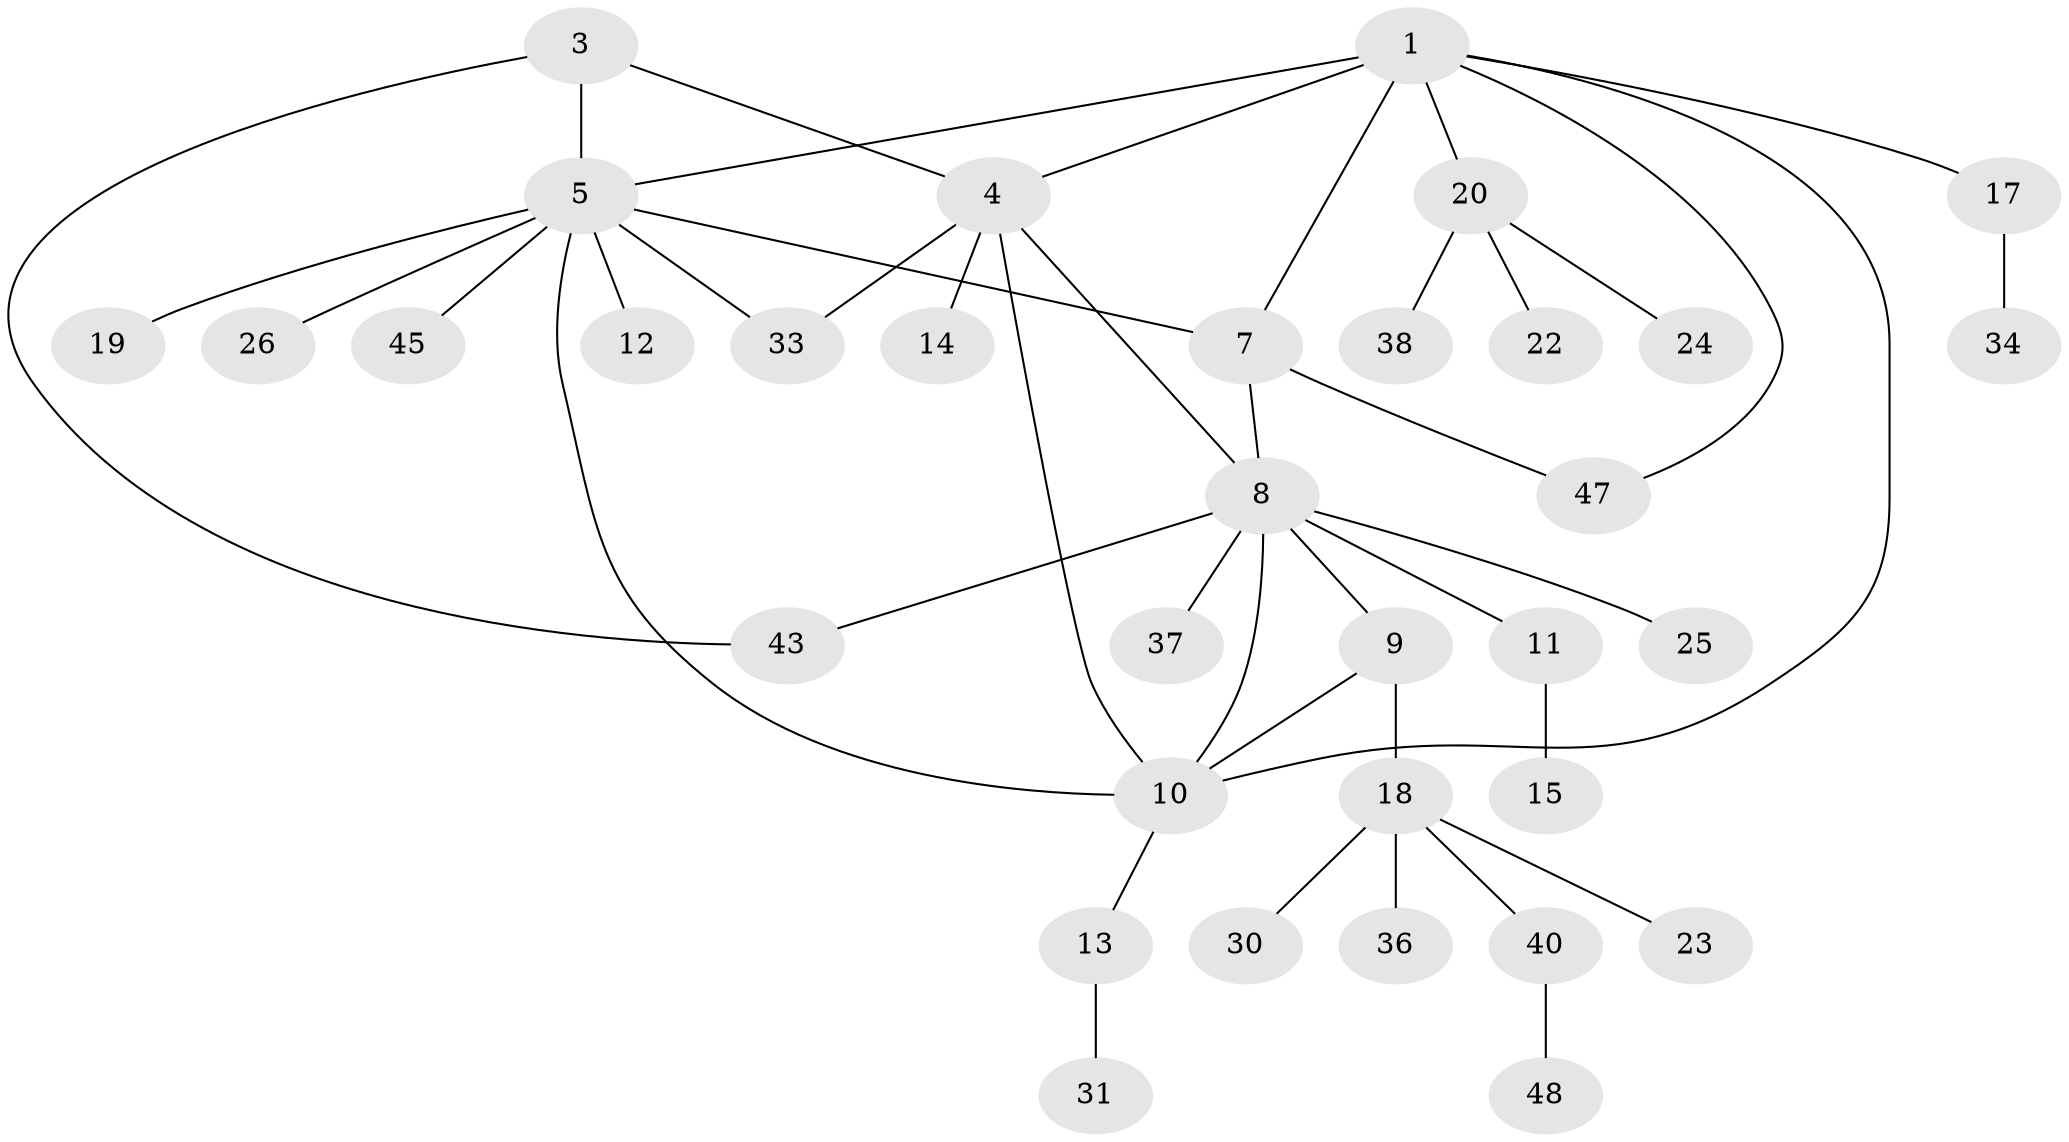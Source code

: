 // original degree distribution, {2: 0.24489795918367346, 8: 0.02040816326530612, 4: 0.04081632653061224, 7: 0.02040816326530612, 9: 0.04081632653061224, 5: 0.04081632653061224, 6: 0.04081632653061224, 1: 0.5102040816326531, 3: 0.04081632653061224}
// Generated by graph-tools (version 1.1) at 2025/11/02/27/25 16:11:36]
// undirected, 34 vertices, 43 edges
graph export_dot {
graph [start="1"]
  node [color=gray90,style=filled];
  1 [super="+2"];
  3 [super="+16"];
  4 [super="+21"];
  5 [super="+6"];
  7 [super="+32"];
  8 [super="+28"];
  9 [super="+27"];
  10 [super="+29"];
  11;
  12;
  13;
  14;
  15;
  17 [super="+49"];
  18 [super="+39"];
  19;
  20 [super="+35"];
  22 [super="+41"];
  23;
  24;
  25;
  26 [super="+46"];
  30;
  31;
  33;
  34;
  36 [super="+44"];
  37;
  38;
  40 [super="+42"];
  43;
  45;
  47;
  48;
  1 -- 20;
  1 -- 4;
  1 -- 5;
  1 -- 7 [weight=2];
  1 -- 10;
  1 -- 47;
  1 -- 17;
  3 -- 4;
  3 -- 43;
  3 -- 5;
  4 -- 8;
  4 -- 10;
  4 -- 14;
  4 -- 33;
  5 -- 10;
  5 -- 33;
  5 -- 7;
  5 -- 12;
  5 -- 45;
  5 -- 19;
  5 -- 26;
  7 -- 8;
  7 -- 47;
  8 -- 9;
  8 -- 11;
  8 -- 25;
  8 -- 37;
  8 -- 43;
  8 -- 10;
  9 -- 10;
  9 -- 18;
  10 -- 13;
  11 -- 15;
  13 -- 31;
  17 -- 34;
  18 -- 23;
  18 -- 30;
  18 -- 36;
  18 -- 40;
  20 -- 22;
  20 -- 24;
  20 -- 38;
  40 -- 48;
}

